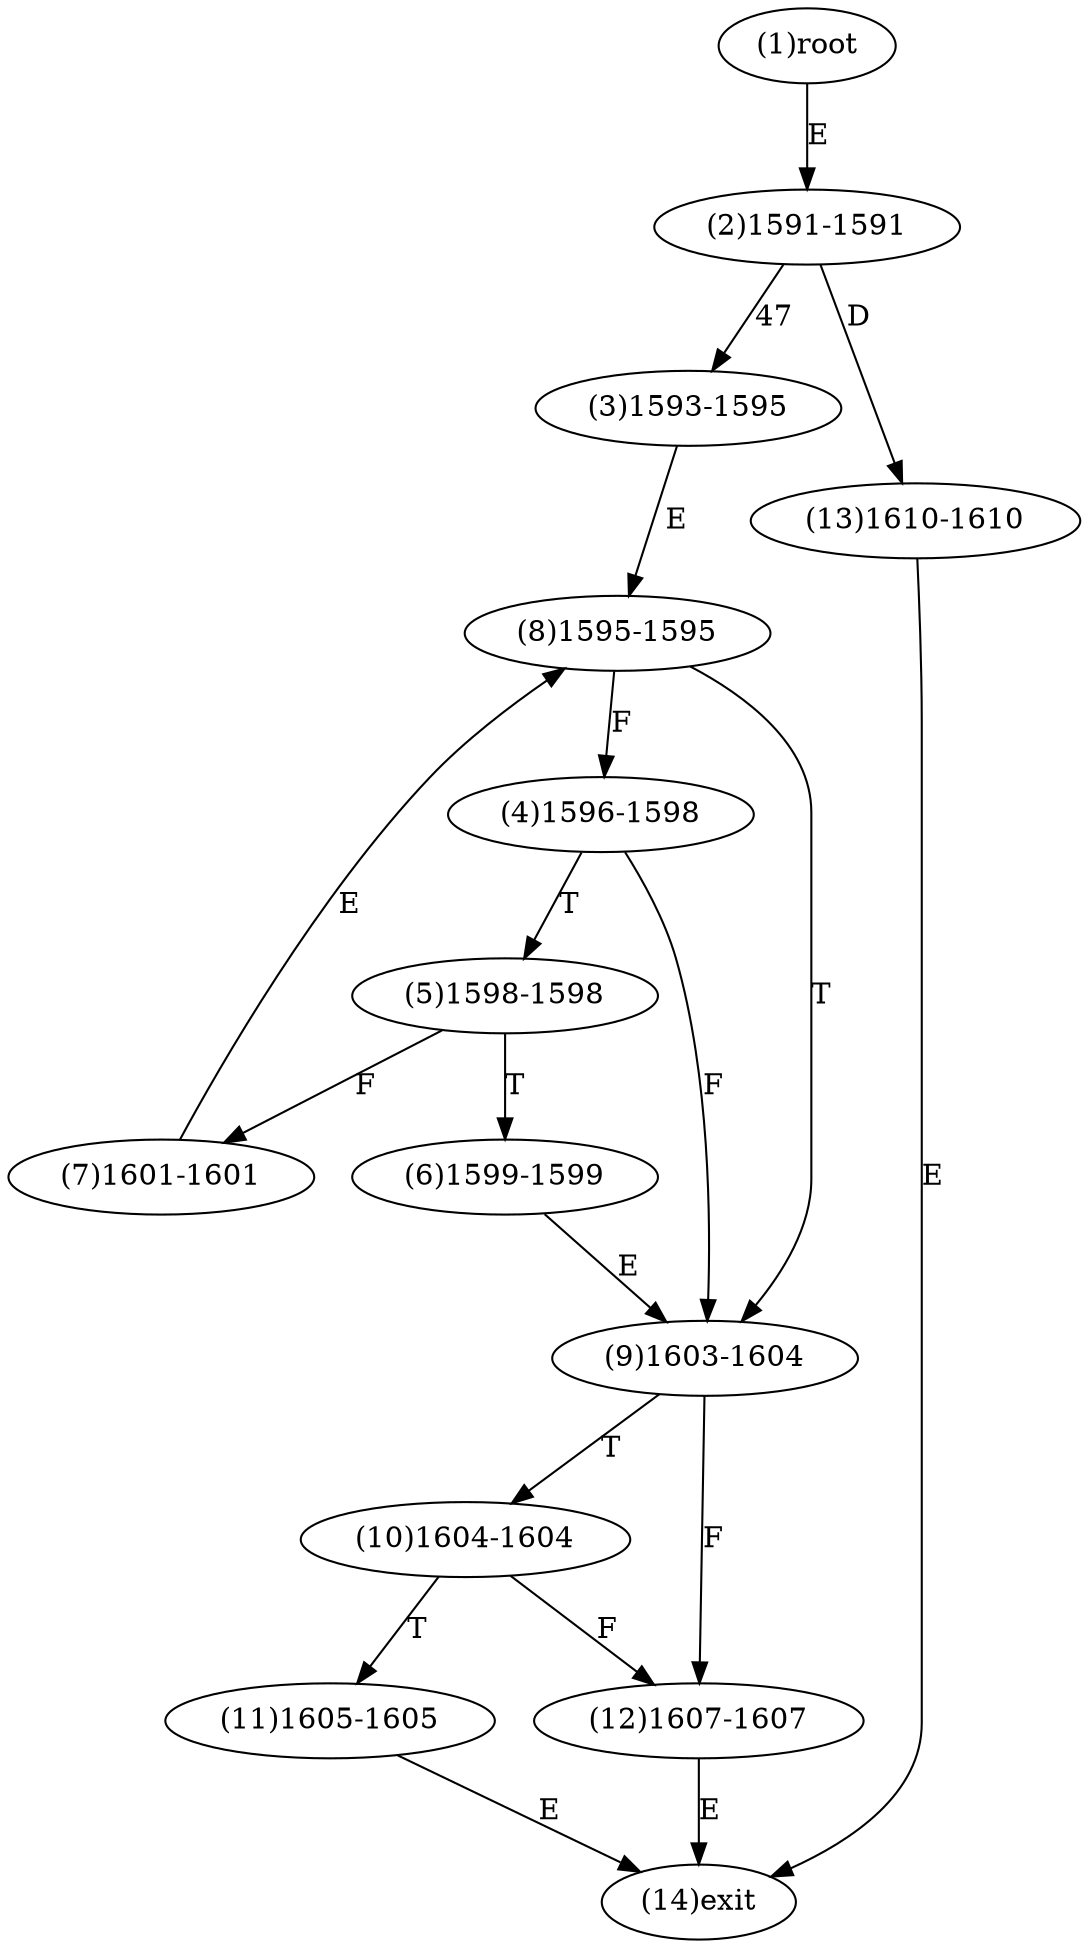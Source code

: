 digraph "" { 
1[ label="(1)root"];
2[ label="(2)1591-1591"];
3[ label="(3)1593-1595"];
4[ label="(4)1596-1598"];
5[ label="(5)1598-1598"];
6[ label="(6)1599-1599"];
7[ label="(7)1601-1601"];
8[ label="(8)1595-1595"];
9[ label="(9)1603-1604"];
10[ label="(10)1604-1604"];
11[ label="(11)1605-1605"];
12[ label="(12)1607-1607"];
13[ label="(13)1610-1610"];
14[ label="(14)exit"];
1->2[ label="E"];
2->3[ label="47"];
2->13[ label="D"];
3->8[ label="E"];
4->9[ label="F"];
4->5[ label="T"];
5->7[ label="F"];
5->6[ label="T"];
6->9[ label="E"];
7->8[ label="E"];
8->4[ label="F"];
8->9[ label="T"];
9->12[ label="F"];
9->10[ label="T"];
10->12[ label="F"];
10->11[ label="T"];
11->14[ label="E"];
12->14[ label="E"];
13->14[ label="E"];
}